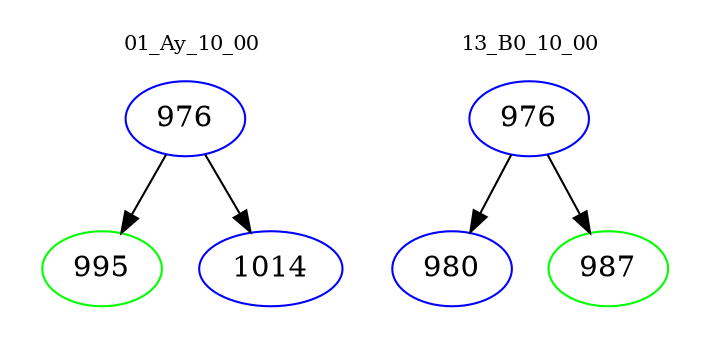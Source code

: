 digraph{
subgraph cluster_0 {
color = white
label = "01_Ay_10_00";
fontsize=10;
T0_976 [label="976", color="blue"]
T0_976 -> T0_995 [color="black"]
T0_995 [label="995", color="green"]
T0_976 -> T0_1014 [color="black"]
T0_1014 [label="1014", color="blue"]
}
subgraph cluster_1 {
color = white
label = "13_B0_10_00";
fontsize=10;
T1_976 [label="976", color="blue"]
T1_976 -> T1_980 [color="black"]
T1_980 [label="980", color="blue"]
T1_976 -> T1_987 [color="black"]
T1_987 [label="987", color="green"]
}
}
